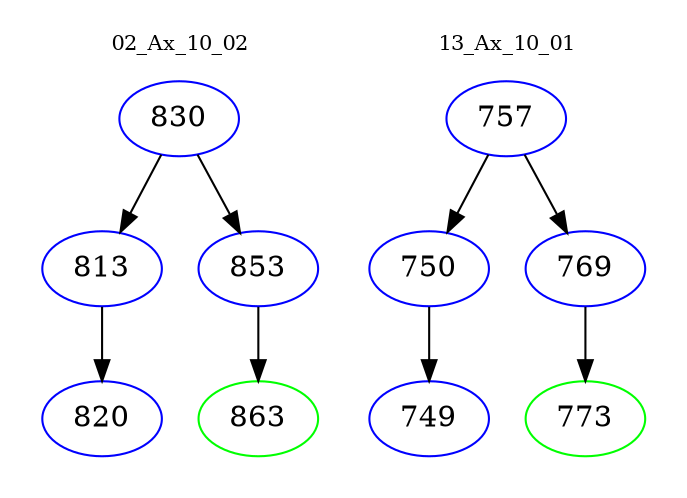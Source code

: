 digraph{
subgraph cluster_0 {
color = white
label = "02_Ax_10_02";
fontsize=10;
T0_830 [label="830", color="blue"]
T0_830 -> T0_813 [color="black"]
T0_813 [label="813", color="blue"]
T0_813 -> T0_820 [color="black"]
T0_820 [label="820", color="blue"]
T0_830 -> T0_853 [color="black"]
T0_853 [label="853", color="blue"]
T0_853 -> T0_863 [color="black"]
T0_863 [label="863", color="green"]
}
subgraph cluster_1 {
color = white
label = "13_Ax_10_01";
fontsize=10;
T1_757 [label="757", color="blue"]
T1_757 -> T1_750 [color="black"]
T1_750 [label="750", color="blue"]
T1_750 -> T1_749 [color="black"]
T1_749 [label="749", color="blue"]
T1_757 -> T1_769 [color="black"]
T1_769 [label="769", color="blue"]
T1_769 -> T1_773 [color="black"]
T1_773 [label="773", color="green"]
}
}
